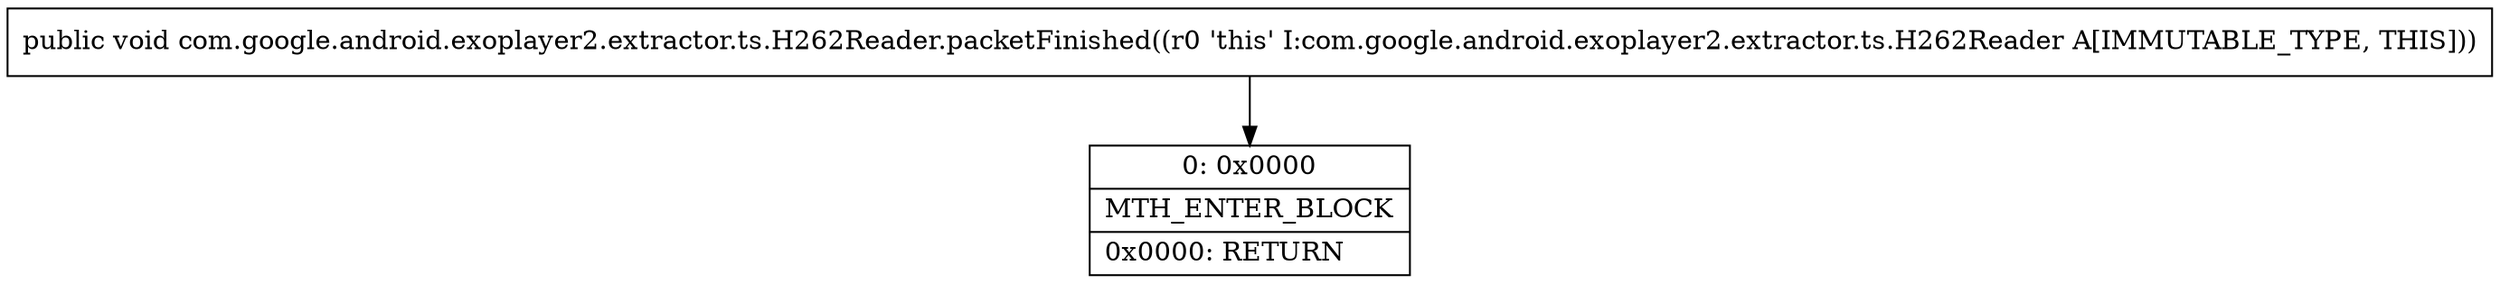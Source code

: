 digraph "CFG forcom.google.android.exoplayer2.extractor.ts.H262Reader.packetFinished()V" {
Node_0 [shape=record,label="{0\:\ 0x0000|MTH_ENTER_BLOCK\l|0x0000: RETURN   \l}"];
MethodNode[shape=record,label="{public void com.google.android.exoplayer2.extractor.ts.H262Reader.packetFinished((r0 'this' I:com.google.android.exoplayer2.extractor.ts.H262Reader A[IMMUTABLE_TYPE, THIS])) }"];
MethodNode -> Node_0;
}

